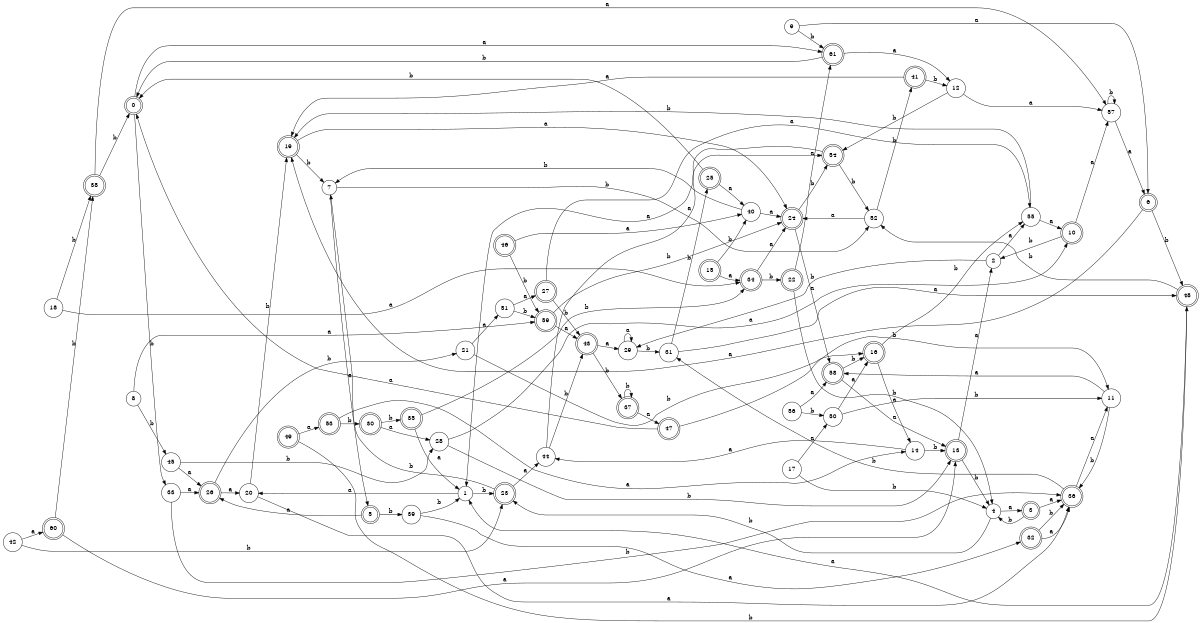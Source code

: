digraph n50_1 {
__start0 [label="" shape="none"];

rankdir=LR;
size="8,5";

s0 [style="rounded,filled", color="black", fillcolor="white" shape="doublecircle", label="0"];
s1 [style="filled", color="black", fillcolor="white" shape="circle", label="1"];
s2 [style="filled", color="black", fillcolor="white" shape="circle", label="2"];
s3 [style="rounded,filled", color="black", fillcolor="white" shape="doublecircle", label="3"];
s4 [style="filled", color="black", fillcolor="white" shape="circle", label="4"];
s5 [style="rounded,filled", color="black", fillcolor="white" shape="doublecircle", label="5"];
s6 [style="rounded,filled", color="black", fillcolor="white" shape="doublecircle", label="6"];
s7 [style="filled", color="black", fillcolor="white" shape="circle", label="7"];
s8 [style="filled", color="black", fillcolor="white" shape="circle", label="8"];
s9 [style="filled", color="black", fillcolor="white" shape="circle", label="9"];
s10 [style="rounded,filled", color="black", fillcolor="white" shape="doublecircle", label="10"];
s11 [style="filled", color="black", fillcolor="white" shape="circle", label="11"];
s12 [style="filled", color="black", fillcolor="white" shape="circle", label="12"];
s13 [style="rounded,filled", color="black", fillcolor="white" shape="doublecircle", label="13"];
s14 [style="filled", color="black", fillcolor="white" shape="circle", label="14"];
s15 [style="rounded,filled", color="black", fillcolor="white" shape="doublecircle", label="15"];
s16 [style="rounded,filled", color="black", fillcolor="white" shape="doublecircle", label="16"];
s17 [style="filled", color="black", fillcolor="white" shape="circle", label="17"];
s18 [style="filled", color="black", fillcolor="white" shape="circle", label="18"];
s19 [style="rounded,filled", color="black", fillcolor="white" shape="doublecircle", label="19"];
s20 [style="filled", color="black", fillcolor="white" shape="circle", label="20"];
s21 [style="filled", color="black", fillcolor="white" shape="circle", label="21"];
s22 [style="rounded,filled", color="black", fillcolor="white" shape="doublecircle", label="22"];
s23 [style="rounded,filled", color="black", fillcolor="white" shape="doublecircle", label="23"];
s24 [style="rounded,filled", color="black", fillcolor="white" shape="doublecircle", label="24"];
s25 [style="rounded,filled", color="black", fillcolor="white" shape="doublecircle", label="25"];
s26 [style="rounded,filled", color="black", fillcolor="white" shape="doublecircle", label="26"];
s27 [style="rounded,filled", color="black", fillcolor="white" shape="doublecircle", label="27"];
s28 [style="filled", color="black", fillcolor="white" shape="circle", label="28"];
s29 [style="filled", color="black", fillcolor="white" shape="circle", label="29"];
s30 [style="rounded,filled", color="black", fillcolor="white" shape="doublecircle", label="30"];
s31 [style="filled", color="black", fillcolor="white" shape="circle", label="31"];
s32 [style="rounded,filled", color="black", fillcolor="white" shape="doublecircle", label="32"];
s33 [style="filled", color="black", fillcolor="white" shape="circle", label="33"];
s34 [style="rounded,filled", color="black", fillcolor="white" shape="doublecircle", label="34"];
s35 [style="rounded,filled", color="black", fillcolor="white" shape="doublecircle", label="35"];
s36 [style="rounded,filled", color="black", fillcolor="white" shape="doublecircle", label="36"];
s37 [style="rounded,filled", color="black", fillcolor="white" shape="doublecircle", label="37"];
s38 [style="rounded,filled", color="black", fillcolor="white" shape="doublecircle", label="38"];
s39 [style="filled", color="black", fillcolor="white" shape="circle", label="39"];
s40 [style="filled", color="black", fillcolor="white" shape="circle", label="40"];
s41 [style="rounded,filled", color="black", fillcolor="white" shape="doublecircle", label="41"];
s42 [style="filled", color="black", fillcolor="white" shape="circle", label="42"];
s43 [style="rounded,filled", color="black", fillcolor="white" shape="doublecircle", label="43"];
s44 [style="filled", color="black", fillcolor="white" shape="circle", label="44"];
s45 [style="filled", color="black", fillcolor="white" shape="circle", label="45"];
s46 [style="rounded,filled", color="black", fillcolor="white" shape="doublecircle", label="46"];
s47 [style="rounded,filled", color="black", fillcolor="white" shape="doublecircle", label="47"];
s48 [style="rounded,filled", color="black", fillcolor="white" shape="doublecircle", label="48"];
s49 [style="rounded,filled", color="black", fillcolor="white" shape="doublecircle", label="49"];
s50 [style="filled", color="black", fillcolor="white" shape="circle", label="50"];
s51 [style="filled", color="black", fillcolor="white" shape="circle", label="51"];
s52 [style="filled", color="black", fillcolor="white" shape="circle", label="52"];
s53 [style="rounded,filled", color="black", fillcolor="white" shape="doublecircle", label="53"];
s54 [style="rounded,filled", color="black", fillcolor="white" shape="doublecircle", label="54"];
s55 [style="filled", color="black", fillcolor="white" shape="circle", label="55"];
s56 [style="filled", color="black", fillcolor="white" shape="circle", label="56"];
s57 [style="filled", color="black", fillcolor="white" shape="circle", label="57"];
s58 [style="rounded,filled", color="black", fillcolor="white" shape="doublecircle", label="58"];
s59 [style="rounded,filled", color="black", fillcolor="white" shape="doublecircle", label="59"];
s60 [style="rounded,filled", color="black", fillcolor="white" shape="doublecircle", label="60"];
s61 [style="rounded,filled", color="black", fillcolor="white" shape="doublecircle", label="61"];
s0 -> s61 [label="a"];
s0 -> s33 [label="b"];
s1 -> s20 [label="a"];
s1 -> s23 [label="b"];
s2 -> s55 [label="a"];
s2 -> s29 [label="b"];
s3 -> s36 [label="a"];
s3 -> s4 [label="b"];
s4 -> s3 [label="a"];
s4 -> s23 [label="b"];
s5 -> s26 [label="a"];
s5 -> s39 [label="b"];
s6 -> s19 [label="a"];
s6 -> s48 [label="b"];
s7 -> s5 [label="a"];
s7 -> s52 [label="b"];
s8 -> s59 [label="a"];
s8 -> s45 [label="b"];
s9 -> s6 [label="a"];
s9 -> s61 [label="b"];
s10 -> s57 [label="a"];
s10 -> s2 [label="b"];
s11 -> s58 [label="a"];
s11 -> s36 [label="b"];
s12 -> s57 [label="a"];
s12 -> s54 [label="b"];
s13 -> s2 [label="a"];
s13 -> s4 [label="b"];
s14 -> s44 [label="a"];
s14 -> s13 [label="b"];
s15 -> s34 [label="a"];
s15 -> s40 [label="b"];
s16 -> s14 [label="a"];
s16 -> s55 [label="b"];
s17 -> s50 [label="a"];
s17 -> s4 [label="b"];
s18 -> s34 [label="a"];
s18 -> s38 [label="b"];
s19 -> s24 [label="a"];
s19 -> s7 [label="b"];
s20 -> s36 [label="a"];
s20 -> s19 [label="b"];
s21 -> s51 [label="a"];
s21 -> s16 [label="b"];
s22 -> s61 [label="a"];
s22 -> s4 [label="b"];
s23 -> s44 [label="a"];
s23 -> s7 [label="b"];
s24 -> s58 [label="a"];
s24 -> s54 [label="b"];
s25 -> s40 [label="a"];
s25 -> s0 [label="b"];
s26 -> s20 [label="a"];
s26 -> s21 [label="b"];
s27 -> s55 [label="a"];
s27 -> s43 [label="b"];
s28 -> s10 [label="a"];
s28 -> s13 [label="b"];
s29 -> s29 [label="a"];
s29 -> s31 [label="b"];
s30 -> s28 [label="a"];
s30 -> s35 [label="b"];
s31 -> s48 [label="a"];
s31 -> s25 [label="b"];
s32 -> s36 [label="a"];
s32 -> s36 [label="b"];
s33 -> s26 [label="a"];
s33 -> s36 [label="b"];
s34 -> s24 [label="a"];
s34 -> s22 [label="b"];
s35 -> s1 [label="a"];
s35 -> s34 [label="b"];
s36 -> s11 [label="a"];
s36 -> s31 [label="b"];
s37 -> s47 [label="a"];
s37 -> s37 [label="b"];
s38 -> s57 [label="a"];
s38 -> s0 [label="b"];
s39 -> s32 [label="a"];
s39 -> s1 [label="b"];
s40 -> s24 [label="a"];
s40 -> s7 [label="b"];
s41 -> s19 [label="a"];
s41 -> s12 [label="b"];
s42 -> s60 [label="a"];
s42 -> s23 [label="b"];
s43 -> s29 [label="a"];
s43 -> s37 [label="b"];
s44 -> s54 [label="a"];
s44 -> s43 [label="b"];
s45 -> s26 [label="a"];
s45 -> s28 [label="b"];
s46 -> s40 [label="a"];
s46 -> s59 [label="b"];
s47 -> s0 [label="a"];
s47 -> s11 [label="b"];
s48 -> s1 [label="a"];
s48 -> s52 [label="b"];
s49 -> s53 [label="a"];
s49 -> s48 [label="b"];
s50 -> s16 [label="a"];
s50 -> s11 [label="b"];
s51 -> s27 [label="a"];
s51 -> s59 [label="b"];
s52 -> s24 [label="a"];
s52 -> s41 [label="b"];
s53 -> s14 [label="a"];
s53 -> s30 [label="b"];
s54 -> s1 [label="a"];
s54 -> s52 [label="b"];
s55 -> s10 [label="a"];
s55 -> s19 [label="b"];
s56 -> s58 [label="a"];
s56 -> s50 [label="b"];
s57 -> s6 [label="a"];
s57 -> s57 [label="b"];
s58 -> s13 [label="a"];
s58 -> s16 [label="b"];
s59 -> s43 [label="a"];
s59 -> s24 [label="b"];
s60 -> s13 [label="a"];
s60 -> s38 [label="b"];
s61 -> s12 [label="a"];
s61 -> s0 [label="b"];

}